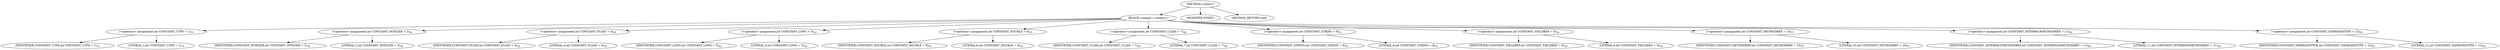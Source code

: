 digraph "&lt;clinit&gt;" {  
"279" [label = <(METHOD,&lt;clinit&gt;)> ]
"280" [label = <(BLOCK,&lt;empty&gt;,&lt;empty&gt;)> ]
"281" [label = <(&lt;operator&gt;.assignment,int CONSTANT_UTF8 = 1)<SUB>33</SUB>> ]
"282" [label = <(IDENTIFIER,CONSTANT_UTF8,int CONSTANT_UTF8 = 1)<SUB>33</SUB>> ]
"283" [label = <(LITERAL,1,int CONSTANT_UTF8 = 1)<SUB>33</SUB>> ]
"284" [label = <(&lt;operator&gt;.assignment,int CONSTANT_INTEGER = 3)<SUB>36</SUB>> ]
"285" [label = <(IDENTIFIER,CONSTANT_INTEGER,int CONSTANT_INTEGER = 3)<SUB>36</SUB>> ]
"286" [label = <(LITERAL,3,int CONSTANT_INTEGER = 3)<SUB>36</SUB>> ]
"287" [label = <(&lt;operator&gt;.assignment,int CONSTANT_FLOAT = 4)<SUB>39</SUB>> ]
"288" [label = <(IDENTIFIER,CONSTANT_FLOAT,int CONSTANT_FLOAT = 4)<SUB>39</SUB>> ]
"289" [label = <(LITERAL,4,int CONSTANT_FLOAT = 4)<SUB>39</SUB>> ]
"290" [label = <(&lt;operator&gt;.assignment,int CONSTANT_LONG = 5)<SUB>42</SUB>> ]
"291" [label = <(IDENTIFIER,CONSTANT_LONG,int CONSTANT_LONG = 5)<SUB>42</SUB>> ]
"292" [label = <(LITERAL,5,int CONSTANT_LONG = 5)<SUB>42</SUB>> ]
"293" [label = <(&lt;operator&gt;.assignment,int CONSTANT_DOUBLE = 6)<SUB>45</SUB>> ]
"294" [label = <(IDENTIFIER,CONSTANT_DOUBLE,int CONSTANT_DOUBLE = 6)<SUB>45</SUB>> ]
"295" [label = <(LITERAL,6,int CONSTANT_DOUBLE = 6)<SUB>45</SUB>> ]
"296" [label = <(&lt;operator&gt;.assignment,int CONSTANT_CLASS = 7)<SUB>48</SUB>> ]
"297" [label = <(IDENTIFIER,CONSTANT_CLASS,int CONSTANT_CLASS = 7)<SUB>48</SUB>> ]
"298" [label = <(LITERAL,7,int CONSTANT_CLASS = 7)<SUB>48</SUB>> ]
"299" [label = <(&lt;operator&gt;.assignment,int CONSTANT_STRING = 8)<SUB>51</SUB>> ]
"300" [label = <(IDENTIFIER,CONSTANT_STRING,int CONSTANT_STRING = 8)<SUB>51</SUB>> ]
"301" [label = <(LITERAL,8,int CONSTANT_STRING = 8)<SUB>51</SUB>> ]
"302" [label = <(&lt;operator&gt;.assignment,int CONSTANT_FIELDREF = 9)<SUB>54</SUB>> ]
"303" [label = <(IDENTIFIER,CONSTANT_FIELDREF,int CONSTANT_FIELDREF = 9)<SUB>54</SUB>> ]
"304" [label = <(LITERAL,9,int CONSTANT_FIELDREF = 9)<SUB>54</SUB>> ]
"305" [label = <(&lt;operator&gt;.assignment,int CONSTANT_METHODREF = 10)<SUB>57</SUB>> ]
"306" [label = <(IDENTIFIER,CONSTANT_METHODREF,int CONSTANT_METHODREF = 10)<SUB>57</SUB>> ]
"307" [label = <(LITERAL,10,int CONSTANT_METHODREF = 10)<SUB>57</SUB>> ]
"308" [label = <(&lt;operator&gt;.assignment,int CONSTANT_INTERFACEMETHODREF = 11)<SUB>60</SUB>> ]
"309" [label = <(IDENTIFIER,CONSTANT_INTERFACEMETHODREF,int CONSTANT_INTERFACEMETHODREF = 11)<SUB>60</SUB>> ]
"310" [label = <(LITERAL,11,int CONSTANT_INTERFACEMETHODREF = 11)<SUB>60</SUB>> ]
"311" [label = <(&lt;operator&gt;.assignment,int CONSTANT_NAMEANDTYPE = 12)<SUB>63</SUB>> ]
"312" [label = <(IDENTIFIER,CONSTANT_NAMEANDTYPE,int CONSTANT_NAMEANDTYPE = 12)<SUB>63</SUB>> ]
"313" [label = <(LITERAL,12,int CONSTANT_NAMEANDTYPE = 12)<SUB>63</SUB>> ]
"314" [label = <(MODIFIER,STATIC)> ]
"315" [label = <(METHOD_RETURN,void)> ]
  "279" -> "280" 
  "279" -> "314" 
  "279" -> "315" 
  "280" -> "281" 
  "280" -> "284" 
  "280" -> "287" 
  "280" -> "290" 
  "280" -> "293" 
  "280" -> "296" 
  "280" -> "299" 
  "280" -> "302" 
  "280" -> "305" 
  "280" -> "308" 
  "280" -> "311" 
  "281" -> "282" 
  "281" -> "283" 
  "284" -> "285" 
  "284" -> "286" 
  "287" -> "288" 
  "287" -> "289" 
  "290" -> "291" 
  "290" -> "292" 
  "293" -> "294" 
  "293" -> "295" 
  "296" -> "297" 
  "296" -> "298" 
  "299" -> "300" 
  "299" -> "301" 
  "302" -> "303" 
  "302" -> "304" 
  "305" -> "306" 
  "305" -> "307" 
  "308" -> "309" 
  "308" -> "310" 
  "311" -> "312" 
  "311" -> "313" 
}
